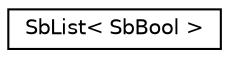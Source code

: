 digraph "Graphical Class Hierarchy"
{
 // LATEX_PDF_SIZE
  edge [fontname="Helvetica",fontsize="10",labelfontname="Helvetica",labelfontsize="10"];
  node [fontname="Helvetica",fontsize="10",shape=record];
  rankdir="LR";
  Node0 [label="SbList\< SbBool \>",height=0.2,width=0.4,color="black", fillcolor="white", style="filled",URL="$classSbList.html",tooltip=" "];
}
